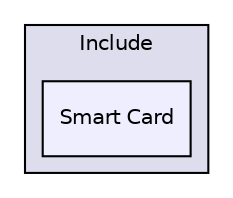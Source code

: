 digraph "C:/Users/mainuser/Desktop/School/SeniorProject/EthKitTCP/Microchip/Include/Smart Card" {
  compound=true
  node [ fontsize="10", fontname="Helvetica"];
  edge [ labelfontsize="10", labelfontname="Helvetica"];
  subgraph clusterdir_7ce300d8a919a620616ec6bc64c02d37 {
    graph [ bgcolor="#ddddee", pencolor="black", label="Include" fontname="Helvetica", fontsize="10", URL="dir_7ce300d8a919a620616ec6bc64c02d37.html"]
  dir_3dc117d3a459758e01507f383a3a00d3 [shape=box, label="Smart Card", style="filled", fillcolor="#eeeeff", pencolor="black", URL="dir_3dc117d3a459758e01507f383a3a00d3.html"];
  }
}
